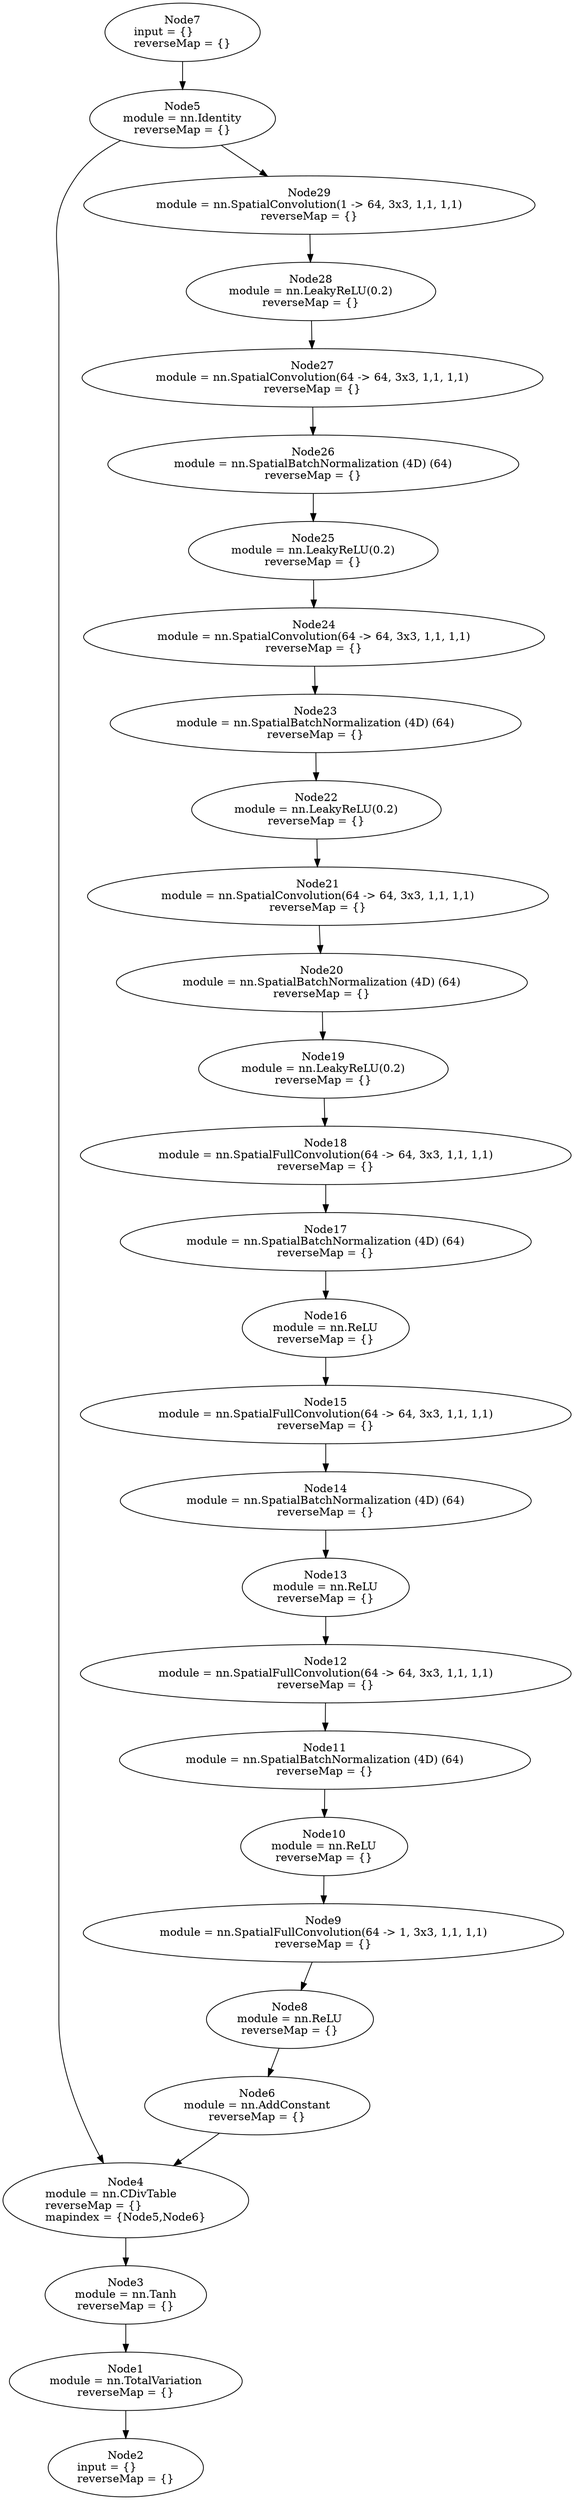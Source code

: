 digraph G {
	graph [bb="0,0,561,3232"];
	node [label="\N",
		shape=oval
	];
	n1	 [height=1.041,
		label="Node1\nmodule = nn.TotalVariation\lreverseMap = {}",
		pos="124,150",
		tooltip="[[C]]:-1_",
		width=3.3362];
	n2	 [height=1.041,
		label="Node2\ninput = {}\lreverseMap = {}",
		pos="124,38",
		tooltip="[[C]]:-1_",
		width=2.1497];
	n1 -> n2	 [pos="e,124,75.844 124,112.37 124,103.93 124,94.829 124,86.011"];
	n3	 [height=1.041,
		label="Node3\nmodule = nn.Tanh\lreverseMap = {}",
		pos="124,262",
		tooltip="[[C]]:-1_",
		width=2.3354];
	n3 -> n1	 [pos="e,124,187.84 124,224.37 124,215.93 124,206.83 124,198.01"];
	n4	 [height=1.3356,
		label="Node4\nmodule = nn.CDivTable\lreverseMap = {}\lmapindex = {Node5,Node6}",
		pos="124,384",
		tooltip="[[C]]:-1_",
		width=3.4507];
	n4 -> n3	 [pos="e,124,299.72 124,335.57 124,327.1 124,318.27 124,309.81"];
	n5	 [height=1.041,
		label="Node5\nmodule = nn.Identity\lreverseMap = {}",
		pos="165,3082",
		tooltip="[[C]]:-1_",
		width=2.6117];
	n5 -> n4	 [pos="e,95.513,431.09 105.49,3052.8 87.477,3041.3 69.454,3026.4 58,3008 22.7,2951.2 37,2925.9 37,2859 37,2859 37,2859 37,617 37,553.28 \
66.127,485.63 90.674,439.93"];
	n29	 [height=1.041,
		label="Node29\nmodule = nn.SpatialConvolution(1 -> 64, 3x3, 1,1, 1,1)\lreverseMap = {}",
		pos="295,2970",
		tooltip="[[C]]:-1_",
		width=6.3388];
	n5 -> n29	 [pos="e,252.61,3006.9 204.36,3047.7 217.1,3036.9 231.41,3024.8 244.83,3013.5"];
	n6	 [height=1.041,
		label="Node6\nmodule = nn.AddConstant\lreverseMap = {}",
		pos="212,506",
		tooltip="[[C]]:-1_",
		width=3.1743];
	n6 -> n4	 [pos="e,157.42,430.57 185.84,469.32 178.8,459.73 171.03,449.13 163.45,438.79"];
	n7	 [height=1.041,
		label="Node7\ninput = {}\lreverseMap = {}",
		pos="165,3194",
		tooltip="[[C]]:-1_",
		width=2.1497];
	n7 -> n5	 [pos="e,165,3119.8 165,3156.4 165,3147.9 165,3138.8 165,3130"];
	n8	 [height=1.041,
		label="Node8\nmodule = nn.ReLU\lreverseMap = {}",
		pos="276,618",
		tooltip="[[C]]:-1_",
		width=2.4261];
	n8 -> n6	 [pos="e,232.89,542.91 255.22,581.29 249.74,571.87 243.76,561.6 238.05,551.77"];
	n9	 [height=1.041,
		label="Node9\nmodule = nn.SpatialFullConvolution(64 -> 1, 3x3, 1,1, 1,1)\lreverseMap = {}",
		pos="309,730",
		tooltip="[[C]]:-1_",
		width=6.7534];
	n9 -> n8	 [pos="e,286.94,655.47 298.01,692.37 295.4,683.65 292.57,674.23 289.84,665.15"];
	n10	 [height=1.041,
		label="Node10\nmodule = nn.ReLU\lreverseMap = {}",
		pos="310,842",
		tooltip="[[C]]:-1_",
		width=2.4261];
	n10 -> n9	 [pos="e,309.33,767.84 309.67,804.37 309.59,795.93 309.51,786.83 309.43,778.01"];
	n11	 [height=1.041,
		label="Node11\nmodule = nn.SpatialBatchNormalization (4D) (64)\lreverseMap = {}",
		pos="312,954",
		tooltip="[[C]]:-1_",
		width=5.7624];
	n11 -> n10	 [pos="e,310.67,879.84 311.33,916.37 311.18,907.93 311.02,898.83 310.85,890.01"];
	n12	 [height=1.041,
		label="Node12\nmodule = nn.SpatialFullConvolution(64 -> 64, 3x3, 1,1, 1,1)\lreverseMap = {}",
		pos="313,1066",
		tooltip="[[C]]:-1_",
		width=6.8916];
	n12 -> n11	 [pos="e,312.33,991.84 312.67,1028.4 312.59,1019.9 312.51,1010.8 312.43,1002"];
	n13	 [height=1.041,
		label="Node13\nmodule = nn.ReLU\lreverseMap = {}",
		pos="313,1178",
		tooltip="[[C]]:-1_",
		width=2.4261];
	n13 -> n12	 [pos="e,313,1103.8 313,1140.4 313,1131.9 313,1122.8 313,1114"];
	n14	 [height=1.041,
		label="Node14\nmodule = nn.SpatialBatchNormalization (4D) (64)\lreverseMap = {}",
		pos="313,1290",
		tooltip="[[C]]:-1_",
		width=5.7624];
	n14 -> n13	 [pos="e,313,1215.8 313,1252.4 313,1243.9 313,1234.8 313,1226"];
	n15	 [height=1.041,
		label="Node15\nmodule = nn.SpatialFullConvolution(64 -> 64, 3x3, 1,1, 1,1)\lreverseMap = {}",
		pos="313,1402",
		tooltip="[[C]]:-1_",
		width=6.8916];
	n15 -> n14	 [pos="e,313,1327.8 313,1364.4 313,1355.9 313,1346.8 313,1338"];
	n16	 [height=1.041,
		label="Node16\nmodule = nn.ReLU\lreverseMap = {}",
		pos="313,1514",
		tooltip="[[C]]:-1_",
		width=2.4261];
	n16 -> n15	 [pos="e,313,1439.8 313,1476.4 313,1467.9 313,1458.8 313,1450"];
	n17	 [height=1.041,
		label="Node17\nmodule = nn.SpatialBatchNormalization (4D) (64)\lreverseMap = {}",
		pos="313,1626",
		tooltip="[[C]]:-1_",
		width=5.7624];
	n17 -> n16	 [pos="e,313,1551.8 313,1588.4 313,1579.9 313,1570.8 313,1562"];
	n18	 [height=1.041,
		label="Node18\nmodule = nn.SpatialFullConvolution(64 -> 64, 3x3, 1,1, 1,1)\lreverseMap = {}",
		pos="313,1738",
		tooltip="[[C]]:-1_",
		width=6.8916];
	n18 -> n17	 [pos="e,313,1663.8 313,1700.4 313,1691.9 313,1682.8 313,1674"];
	n19	 [height=1.041,
		label="Node19\nmodule = nn.LeakyReLU(0.2)\lreverseMap = {}",
		pos="311,1850",
		tooltip="[[C]]:-1_",
		width=3.6126];
	n19 -> n18	 [pos="e,312.33,1775.8 311.67,1812.4 311.82,1803.9 311.98,1794.8 312.15,1786"];
	n20	 [height=1.041,
		label="Node20\nmodule = nn.SpatialBatchNormalization (4D) (64)\lreverseMap = {}",
		pos="309,1962",
		tooltip="[[C]]:-1_",
		width=5.7624];
	n20 -> n19	 [pos="e,310.33,1887.8 309.67,1924.4 309.82,1915.9 309.98,1906.8 310.15,1898"];
	n21	 [height=1.041,
		label="Node21\nmodule = nn.SpatialConvolution(64 -> 64, 3x3, 1,1, 1,1)\lreverseMap = {}",
		pos="305,2074",
		tooltip="[[C]]:-1_",
		width=6.4533];
	n21 -> n20	 [pos="e,307.66,1999.8 306.33,2036.4 306.64,2027.9 306.97,2018.8 307.29,2010"];
	n22	 [height=1.041,
		label="Node22\nmodule = nn.LeakyReLU(0.2)\lreverseMap = {}",
		pos="298,2186",
		tooltip="[[C]]:-1_",
		width=3.6126];
	n22 -> n21	 [pos="e,302.66,2111.8 300.33,2148.4 300.87,2139.9 301.45,2130.8 302.01,2122"];
	n23	 [height=1.041,
		label="Node23\nmodule = nn.SpatialBatchNormalization (4D) (64)\lreverseMap = {}",
		pos="298,2298",
		tooltip="[[C]]:-1_",
		width=5.7624];
	n23 -> n22	 [pos="e,298,2223.8 298,2260.4 298,2251.9 298,2242.8 298,2234"];
	n24	 [height=1.041,
		label="Node24\nmodule = nn.SpatialConvolution(64 -> 64, 3x3, 1,1, 1,1)\lreverseMap = {}",
		pos="298,2410",
		tooltip="[[C]]:-1_",
		width=6.4533];
	n24 -> n23	 [pos="e,298,2335.8 298,2372.4 298,2363.9 298,2354.8 298,2346"];
	n25	 [height=1.041,
		label="Node25\nmodule = nn.LeakyReLU(0.2)\lreverseMap = {}",
		pos="298,2522",
		tooltip="[[C]]:-1_",
		width=3.6126];
	n25 -> n24	 [pos="e,298,2447.8 298,2484.4 298,2475.9 298,2466.8 298,2458"];
	n26	 [height=1.041,
		label="Node26\nmodule = nn.SpatialBatchNormalization (4D) (64)\lreverseMap = {}",
		pos="298,2634",
		tooltip="[[C]]:-1_",
		width=5.7624];
	n26 -> n25	 [pos="e,298,2559.8 298,2596.4 298,2587.9 298,2578.8 298,2570"];
	n27	 [height=1.041,
		label="Node27\nmodule = nn.SpatialConvolution(64 -> 64, 3x3, 1,1, 1,1)\lreverseMap = {}",
		pos="298,2746",
		tooltip="[[C]]:-1_",
		width=6.4533];
	n27 -> n26	 [pos="e,298,2671.8 298,2708.4 298,2699.9 298,2690.8 298,2682"];
	n28	 [height=1.041,
		label="Node28\nmodule = nn.LeakyReLU(0.2)\lreverseMap = {}",
		pos="296,2858",
		tooltip="[[C]]:-1_",
		width=3.6126];
	n28 -> n27	 [pos="e,297.33,2783.8 296.67,2820.4 296.82,2811.9 296.98,2802.8 297.15,2794"];
	n29 -> n28	 [pos="e,295.67,2895.8 295.33,2932.4 295.41,2923.9 295.49,2914.8 295.57,2906"];
}

